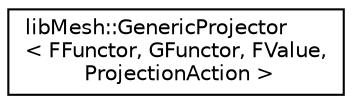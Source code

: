 digraph "类继承关系图"
{
 // INTERACTIVE_SVG=YES
  edge [fontname="Helvetica",fontsize="10",labelfontname="Helvetica",labelfontsize="10"];
  node [fontname="Helvetica",fontsize="10",shape=record];
  rankdir="LR";
  Node1 [label="libMesh::GenericProjector\l\< FFunctor, GFunctor, FValue,\l ProjectionAction \>",height=0.2,width=0.4,color="black", fillcolor="white", style="filled",URL="$classlibMesh_1_1GenericProjector.html",tooltip="The GenericProjector class implements the core of other projection operations, using two input functo..."];
}

